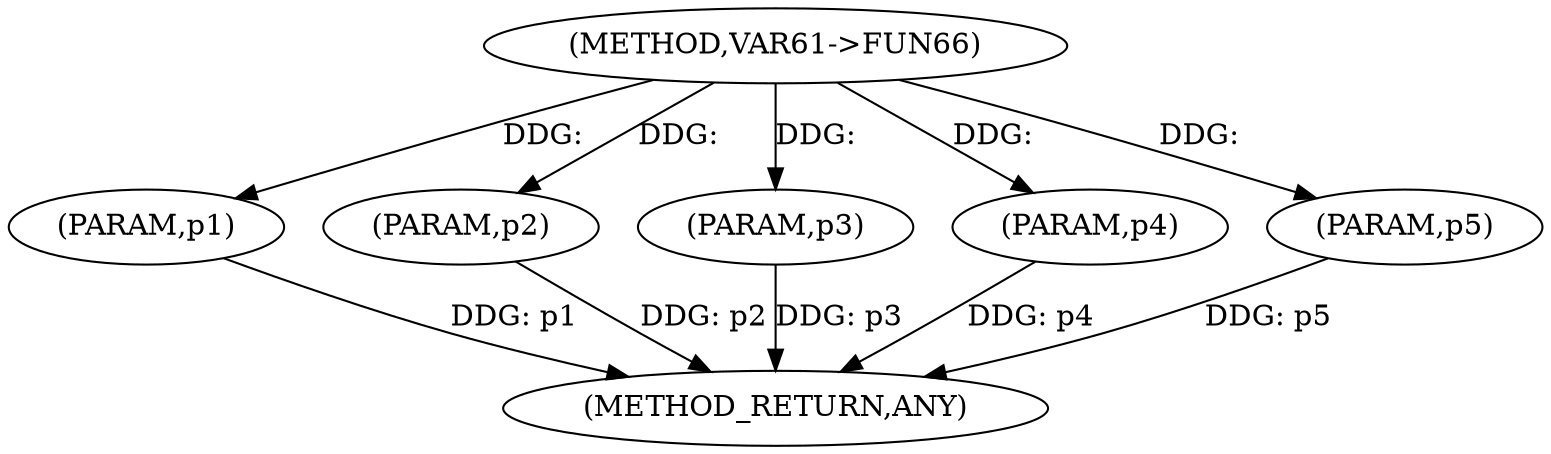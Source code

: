 
digraph "VAR61-&gt;FUN66" {  

"14901" [label = "(METHOD,VAR61-&gt;FUN66)" ]

"14908" [label = "(METHOD_RETURN,ANY)" ]

"14902" [label = "(PARAM,p1)" ]

"14903" [label = "(PARAM,p2)" ]

"14904" [label = "(PARAM,p3)" ]

"14905" [label = "(PARAM,p4)" ]

"14906" [label = "(PARAM,p5)" ]

  "14902" -> "14908"  [ label = "DDG: p1"] 

  "14903" -> "14908"  [ label = "DDG: p2"] 

  "14904" -> "14908"  [ label = "DDG: p3"] 

  "14905" -> "14908"  [ label = "DDG: p4"] 

  "14906" -> "14908"  [ label = "DDG: p5"] 

  "14901" -> "14902"  [ label = "DDG: "] 

  "14901" -> "14903"  [ label = "DDG: "] 

  "14901" -> "14904"  [ label = "DDG: "] 

  "14901" -> "14905"  [ label = "DDG: "] 

  "14901" -> "14906"  [ label = "DDG: "] 

}
